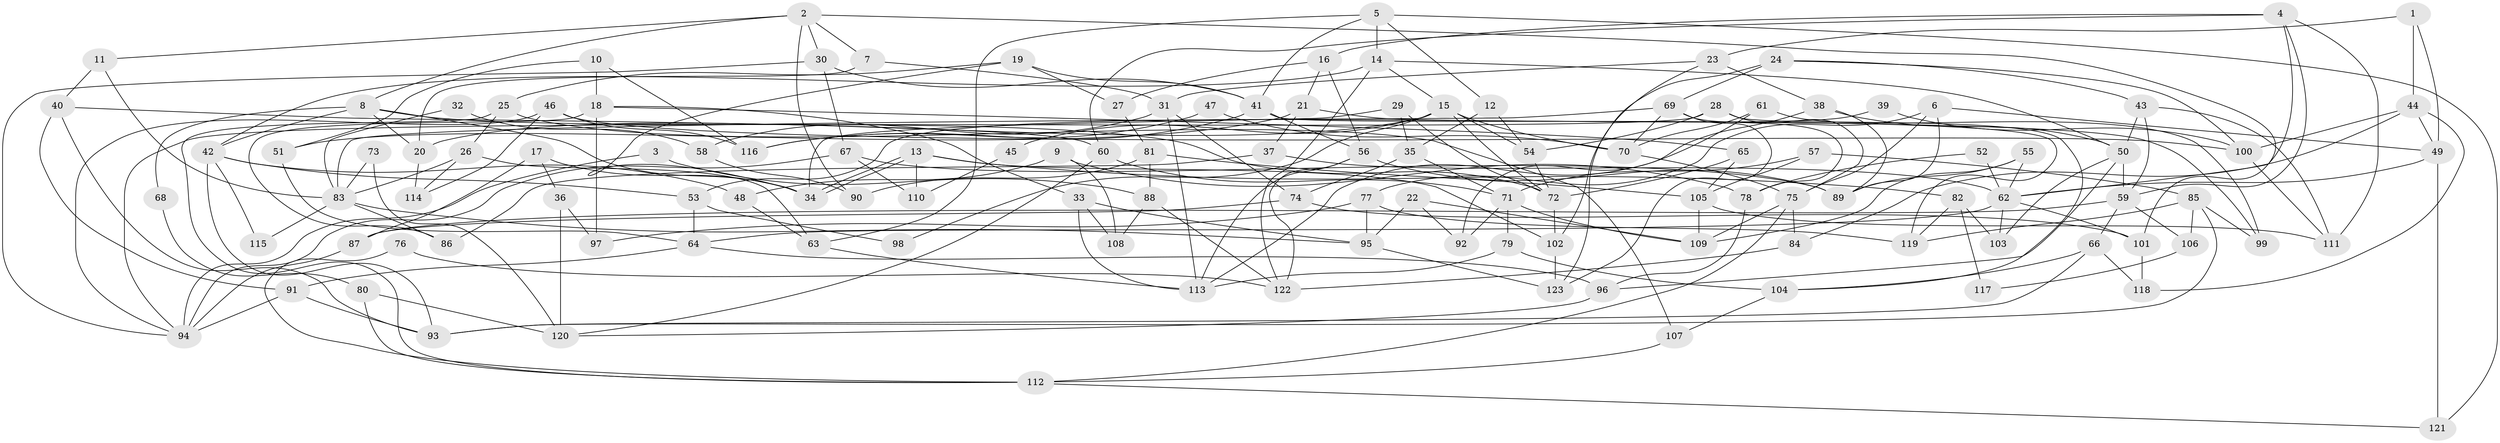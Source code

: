 // coarse degree distribution, {2: 0.13157894736842105, 7: 0.10526315789473684, 8: 0.13157894736842105, 3: 0.11842105263157894, 6: 0.14473684210526316, 4: 0.11842105263157894, 5: 0.2236842105263158, 9: 0.02631578947368421}
// Generated by graph-tools (version 1.1) at 2025/41/03/06/25 10:41:58]
// undirected, 123 vertices, 246 edges
graph export_dot {
graph [start="1"]
  node [color=gray90,style=filled];
  1;
  2;
  3;
  4;
  5;
  6;
  7;
  8;
  9;
  10;
  11;
  12;
  13;
  14;
  15;
  16;
  17;
  18;
  19;
  20;
  21;
  22;
  23;
  24;
  25;
  26;
  27;
  28;
  29;
  30;
  31;
  32;
  33;
  34;
  35;
  36;
  37;
  38;
  39;
  40;
  41;
  42;
  43;
  44;
  45;
  46;
  47;
  48;
  49;
  50;
  51;
  52;
  53;
  54;
  55;
  56;
  57;
  58;
  59;
  60;
  61;
  62;
  63;
  64;
  65;
  66;
  67;
  68;
  69;
  70;
  71;
  72;
  73;
  74;
  75;
  76;
  77;
  78;
  79;
  80;
  81;
  82;
  83;
  84;
  85;
  86;
  87;
  88;
  89;
  90;
  91;
  92;
  93;
  94;
  95;
  96;
  97;
  98;
  99;
  100;
  101;
  102;
  103;
  104;
  105;
  106;
  107;
  108;
  109;
  110;
  111;
  112;
  113;
  114;
  115;
  116;
  117;
  118;
  119;
  120;
  121;
  122;
  123;
  1 -- 49;
  1 -- 23;
  1 -- 44;
  2 -- 8;
  2 -- 30;
  2 -- 7;
  2 -- 11;
  2 -- 90;
  2 -- 101;
  3 -- 94;
  3 -- 88;
  4 -- 62;
  4 -- 16;
  4 -- 59;
  4 -- 60;
  4 -- 111;
  5 -- 14;
  5 -- 12;
  5 -- 41;
  5 -- 63;
  5 -- 121;
  6 -- 49;
  6 -- 89;
  6 -- 75;
  6 -- 77;
  7 -- 20;
  7 -- 31;
  8 -- 42;
  8 -- 34;
  8 -- 20;
  8 -- 68;
  8 -- 72;
  9 -- 48;
  9 -- 78;
  9 -- 108;
  10 -- 18;
  10 -- 116;
  10 -- 51;
  11 -- 83;
  11 -- 40;
  12 -- 54;
  12 -- 35;
  13 -- 34;
  13 -- 34;
  13 -- 102;
  13 -- 82;
  13 -- 110;
  14 -- 50;
  14 -- 122;
  14 -- 15;
  14 -- 42;
  15 -- 72;
  15 -- 20;
  15 -- 45;
  15 -- 54;
  15 -- 70;
  15 -- 98;
  16 -- 56;
  16 -- 21;
  16 -- 27;
  17 -- 87;
  17 -- 34;
  17 -- 36;
  18 -- 65;
  18 -- 33;
  18 -- 86;
  18 -- 97;
  19 -- 25;
  19 -- 41;
  19 -- 27;
  19 -- 34;
  20 -- 114;
  21 -- 99;
  21 -- 51;
  21 -- 37;
  22 -- 109;
  22 -- 95;
  22 -- 92;
  23 -- 31;
  23 -- 38;
  23 -- 123;
  24 -- 100;
  24 -- 69;
  24 -- 43;
  24 -- 102;
  25 -- 26;
  25 -- 112;
  25 -- 107;
  26 -- 83;
  26 -- 63;
  26 -- 114;
  27 -- 81;
  28 -- 104;
  28 -- 75;
  28 -- 54;
  28 -- 94;
  29 -- 34;
  29 -- 72;
  29 -- 35;
  30 -- 67;
  30 -- 94;
  30 -- 41;
  31 -- 74;
  31 -- 58;
  31 -- 113;
  32 -- 83;
  32 -- 58;
  33 -- 95;
  33 -- 108;
  33 -- 113;
  35 -- 74;
  35 -- 71;
  36 -- 97;
  36 -- 120;
  37 -- 62;
  37 -- 86;
  38 -- 50;
  38 -- 113;
  38 -- 89;
  39 -- 53;
  39 -- 100;
  40 -- 60;
  40 -- 91;
  40 -- 93;
  41 -- 56;
  41 -- 116;
  41 -- 119;
  42 -- 93;
  42 -- 48;
  42 -- 53;
  42 -- 115;
  43 -- 50;
  43 -- 59;
  43 -- 111;
  44 -- 100;
  44 -- 49;
  44 -- 84;
  44 -- 118;
  45 -- 110;
  46 -- 114;
  46 -- 94;
  46 -- 100;
  46 -- 116;
  47 -- 70;
  47 -- 116;
  48 -- 63;
  49 -- 62;
  49 -- 121;
  50 -- 59;
  50 -- 96;
  50 -- 103;
  51 -- 64;
  52 -- 62;
  52 -- 78;
  53 -- 64;
  53 -- 98;
  54 -- 72;
  55 -- 109;
  55 -- 89;
  55 -- 62;
  56 -- 113;
  56 -- 89;
  56 -- 122;
  57 -- 105;
  57 -- 85;
  57 -- 71;
  58 -- 90;
  59 -- 66;
  59 -- 87;
  59 -- 106;
  60 -- 71;
  60 -- 120;
  61 -- 92;
  61 -- 70;
  61 -- 99;
  62 -- 101;
  62 -- 64;
  62 -- 103;
  63 -- 113;
  64 -- 91;
  64 -- 96;
  65 -- 105;
  65 -- 72;
  66 -- 104;
  66 -- 93;
  66 -- 118;
  67 -- 89;
  67 -- 94;
  67 -- 110;
  68 -- 80;
  69 -- 123;
  69 -- 83;
  69 -- 70;
  69 -- 78;
  70 -- 75;
  71 -- 79;
  71 -- 92;
  71 -- 109;
  72 -- 102;
  73 -- 120;
  73 -- 83;
  74 -- 101;
  74 -- 87;
  75 -- 84;
  75 -- 109;
  75 -- 112;
  76 -- 112;
  76 -- 122;
  77 -- 119;
  77 -- 95;
  77 -- 97;
  78 -- 96;
  79 -- 113;
  79 -- 104;
  80 -- 112;
  80 -- 120;
  81 -- 105;
  81 -- 88;
  81 -- 90;
  82 -- 103;
  82 -- 117;
  82 -- 119;
  83 -- 86;
  83 -- 95;
  83 -- 115;
  84 -- 122;
  85 -- 93;
  85 -- 119;
  85 -- 99;
  85 -- 106;
  87 -- 94;
  88 -- 122;
  88 -- 108;
  91 -- 93;
  91 -- 94;
  95 -- 123;
  96 -- 120;
  100 -- 111;
  101 -- 118;
  102 -- 123;
  104 -- 107;
  105 -- 109;
  105 -- 111;
  106 -- 117;
  107 -- 112;
  112 -- 121;
}
